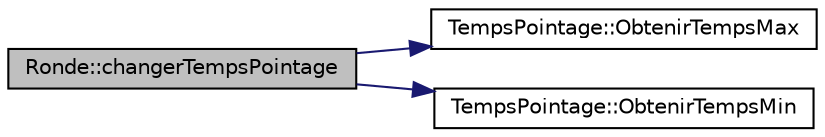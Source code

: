 digraph "Ronde::changerTempsPointage"
{
 // LATEX_PDF_SIZE
  edge [fontname="Helvetica",fontsize="10",labelfontname="Helvetica",labelfontsize="10"];
  node [fontname="Helvetica",fontsize="10",shape=record];
  rankdir="LR";
  Node1 [label="Ronde::changerTempsPointage",height=0.2,width=0.4,color="black", fillcolor="grey75", style="filled", fontcolor="black",tooltip="Ronde::changerTempsPointage Permet de changer le temps de passage d'un pointeau dont l'emplacement es..."];
  Node1 -> Node2 [color="midnightblue",fontsize="10",style="solid"];
  Node2 [label="TempsPointage::ObtenirTempsMax",height=0.2,width=0.4,color="black", fillcolor="white", style="filled",URL="$class_temps_pointage.html#af00b852587a0b427ad6c62cffb586e07",tooltip=" "];
  Node1 -> Node3 [color="midnightblue",fontsize="10",style="solid"];
  Node3 [label="TempsPointage::ObtenirTempsMin",height=0.2,width=0.4,color="black", fillcolor="white", style="filled",URL="$class_temps_pointage.html#a9ddcaa651d6b7b1248dbc4aeaca15f4c",tooltip=" "];
}

